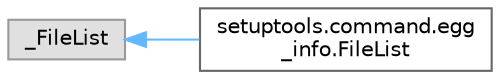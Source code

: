 digraph "Graphical Class Hierarchy"
{
 // LATEX_PDF_SIZE
  bgcolor="transparent";
  edge [fontname=Helvetica,fontsize=10,labelfontname=Helvetica,labelfontsize=10];
  node [fontname=Helvetica,fontsize=10,shape=box,height=0.2,width=0.4];
  rankdir="LR";
  Node0 [id="Node000000",label="_FileList",height=0.2,width=0.4,color="grey60", fillcolor="#E0E0E0", style="filled",tooltip=" "];
  Node0 -> Node1 [id="edge53_Node000000_Node000001",dir="back",color="steelblue1",style="solid",tooltip=" "];
  Node1 [id="Node000001",label="setuptools.command.egg\l_info.FileList",height=0.2,width=0.4,color="grey40", fillcolor="white", style="filled",URL="$classsetuptools_1_1command_1_1egg__info_1_1_file_list.html",tooltip=" "];
}
